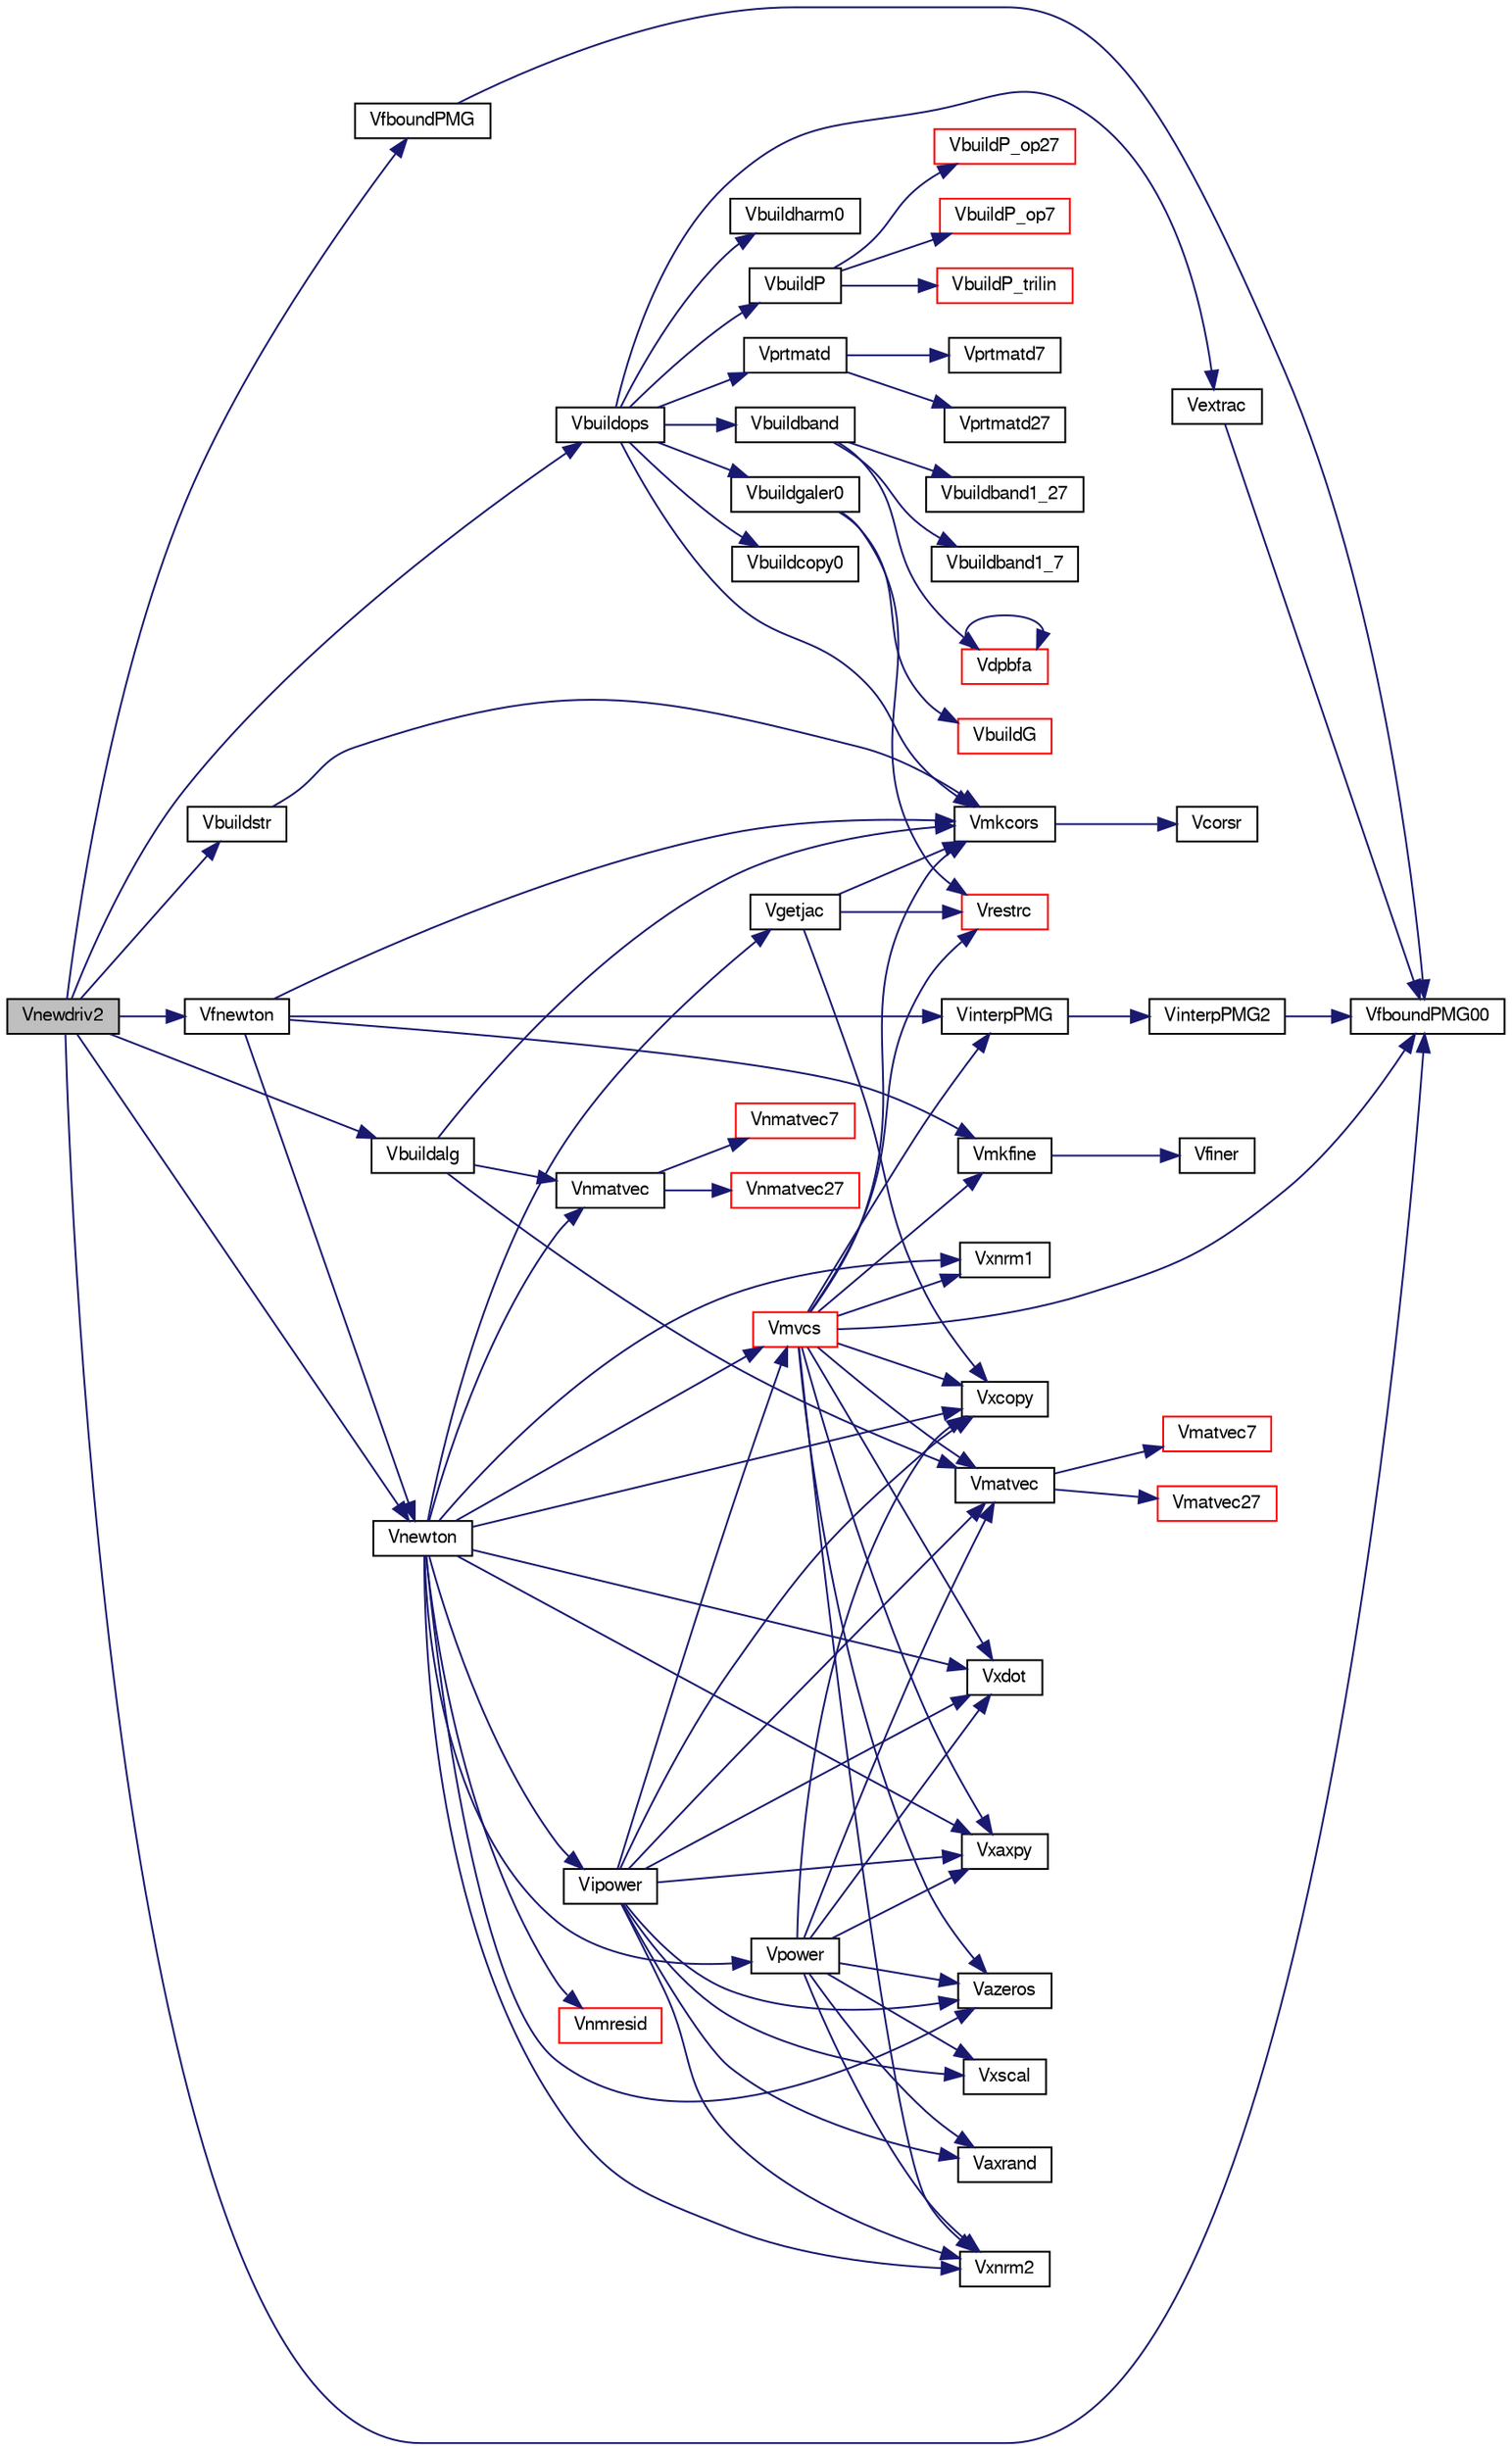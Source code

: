 digraph G
{
  edge [fontname="FreeSans",fontsize="10",labelfontname="FreeSans",labelfontsize="10"];
  node [fontname="FreeSans",fontsize="10",shape=record];
  rankdir=LR;
  Node1 [label="Vnewdriv2",height=0.2,width=0.4,color="black", fillcolor="grey75", style="filled" fontcolor="black"];
  Node1 -> Node2 [color="midnightblue",fontsize="10",style="solid",fontname="FreeSans"];
  Node2 [label="Vbuildalg",height=0.2,width=0.4,color="black", fillcolor="white", style="filled",URL="$mgsubd_8h.html#af5dcda5c3983e745a0e2cae34a4094e4",tooltip="Build RHS algebraically for analysis purposes."];
  Node2 -> Node3 [color="midnightblue",fontsize="10",style="solid",fontname="FreeSans"];
  Node3 [label="Vmatvec",height=0.2,width=0.4,color="black", fillcolor="white", style="filled",URL="$matvecd_8h.html#a3550f412c9793915998671c2c0b8df4f",tooltip="Break the matrix data-structure into diagonals and then call the matrix-vector routine."];
  Node3 -> Node4 [color="midnightblue",fontsize="10",style="solid",fontname="FreeSans"];
  Node4 [label="Vmatvec27",height=0.2,width=0.4,color="red", fillcolor="white", style="filled",URL="$matvecd_8h.html#a20925845b383dba21bf7fb7dafb340b0"];
  Node3 -> Node5 [color="midnightblue",fontsize="10",style="solid",fontname="FreeSans"];
  Node5 [label="Vmatvec7",height=0.2,width=0.4,color="red", fillcolor="white", style="filled",URL="$matvecd_8h.html#ae6b8553ded343f1ee7d0d4011a560141"];
  Node2 -> Node6 [color="midnightblue",fontsize="10",style="solid",fontname="FreeSans"];
  Node6 [label="Vmkcors",height=0.2,width=0.4,color="black", fillcolor="white", style="filled",URL="$mgsubd_8h.html#abb5cb28581c88bf4adaab11d35484ac7",tooltip="Coarsen a grid Compute the number of grid points in the coarser grid, given the number of grid points..."];
  Node6 -> Node7 [color="midnightblue",fontsize="10",style="solid",fontname="FreeSans"];
  Node7 [label="Vcorsr",height=0.2,width=0.4,color="black", fillcolor="white", style="filled",URL="$mgsubd_8h.html#aec1ae6e963b514a637ca71305e332856",tooltip="Coarsen a grid Compute the number of grid points in the coarser grid, given the number of grid points..."];
  Node2 -> Node8 [color="midnightblue",fontsize="10",style="solid",fontname="FreeSans"];
  Node8 [label="Vnmatvec",height=0.2,width=0.4,color="black", fillcolor="white", style="filled",URL="$matvecd_8h.html#afbd34b881d565b9bba4cf515e55519c8",tooltip="Break the matrix data-structure into diagonals and then call the matrix-vector routine."];
  Node8 -> Node9 [color="midnightblue",fontsize="10",style="solid",fontname="FreeSans"];
  Node9 [label="Vnmatvec27",height=0.2,width=0.4,color="red", fillcolor="white", style="filled",URL="$matvecd_8h.html#acfb01799db27c9a74dd7925a8a836dbd"];
  Node8 -> Node10 [color="midnightblue",fontsize="10",style="solid",fontname="FreeSans"];
  Node10 [label="Vnmatvec7",height=0.2,width=0.4,color="red", fillcolor="white", style="filled",URL="$matvecd_8h.html#a932505d663cc398b4f553290fcabd3d0"];
  Node1 -> Node11 [color="midnightblue",fontsize="10",style="solid",fontname="FreeSans"];
  Node11 [label="Vbuildops",height=0.2,width=0.4,color="black", fillcolor="white", style="filled",URL="$mgsubd_8h.html#a1ae001bade7ef2006a2fd9de15b9c7e3",tooltip="Build operators, boundary arrays, modify affine vectors ido==0: do only fine level ido==1: do only co..."];
  Node11 -> Node12 [color="midnightblue",fontsize="10",style="solid",fontname="FreeSans"];
  Node12 [label="Vbuildband",height=0.2,width=0.4,color="black", fillcolor="white", style="filled",URL="$build_bd_8h.html#a2df5349f181d18f4c8760d154face9a9",tooltip="Build and factor a banded matrix given a matrix in diagonal form."];
  Node12 -> Node13 [color="midnightblue",fontsize="10",style="solid",fontname="FreeSans"];
  Node13 [label="Vbuildband1_27",height=0.2,width=0.4,color="black", fillcolor="white", style="filled",URL="$build_bd_8h.html#ab16d52afd502c461d5d023c02c7d659f",tooltip="Build the operator in banded form given the 27-diagonal form."];
  Node12 -> Node14 [color="midnightblue",fontsize="10",style="solid",fontname="FreeSans"];
  Node14 [label="Vbuildband1_7",height=0.2,width=0.4,color="black", fillcolor="white", style="filled",URL="$build_bd_8h.html#a01d0f3717c0789ed0dd32393fb43b633",tooltip="Build the operator in banded form given the 7-diagonal form."];
  Node12 -> Node15 [color="midnightblue",fontsize="10",style="solid",fontname="FreeSans"];
  Node15 [label="Vdpbfa",height=0.2,width=0.4,color="red", fillcolor="white", style="filled",URL="$mlinpckd_8h.html#a7214808d99864af035c455a60255ec39"];
  Node15 -> Node15 [color="midnightblue",fontsize="10",style="solid",fontname="FreeSans"];
  Node11 -> Node16 [color="midnightblue",fontsize="10",style="solid",fontname="FreeSans"];
  Node16 [label="Vbuildcopy0",height=0.2,width=0.4,color="black", fillcolor="white", style="filled",URL="$mgsubd_8h.html#af869cb57ae08d0bcdaf96f5ee29c701a",tooltip="Produce information for a coarser grid. Also harmonically average the problem coefficients."];
  Node11 -> Node17 [color="midnightblue",fontsize="10",style="solid",fontname="FreeSans"];
  Node17 [label="Vbuildgaler0",height=0.2,width=0.4,color="black", fillcolor="white", style="filled",URL="$mgsubd_8h.html#ac3878a7358faf90a4e0e0067f0961a37",tooltip="Form the Galerkin coarse grid system."];
  Node17 -> Node18 [color="midnightblue",fontsize="10",style="solid",fontname="FreeSans"];
  Node18 [label="VbuildG",height=0.2,width=0.4,color="red", fillcolor="white", style="filled",URL="$build_gd_8h.html#acb8c5c7b632956199f40dbb3c24e65b7"];
  Node17 -> Node19 [color="midnightblue",fontsize="10",style="solid",fontname="FreeSans"];
  Node19 [label="Vrestrc",height=0.2,width=0.4,color="red", fillcolor="white", style="filled",URL="$matvecd_8h.html#aede4c916a1698890f6fdbda54778d491",tooltip="Apply the restriction operator."];
  Node11 -> Node20 [color="midnightblue",fontsize="10",style="solid",fontname="FreeSans"];
  Node20 [label="Vbuildharm0",height=0.2,width=0.4,color="black", fillcolor="white", style="filled",URL="$mgsubd_8h.html#ab81768f9181b9bdfeab930b957a7c26c",tooltip="Produce information for a coarser grid. Also harmonically average the problem coefficients."];
  Node11 -> Node21 [color="midnightblue",fontsize="10",style="solid",fontname="FreeSans"];
  Node21 [label="VbuildP",height=0.2,width=0.4,color="black", fillcolor="white", style="filled",URL="$build_pd_8h.html#a7de05fbf33504a49c87628ef9a58b26f"];
  Node21 -> Node22 [color="midnightblue",fontsize="10",style="solid",fontname="FreeSans"];
  Node22 [label="VbuildP_op27",height=0.2,width=0.4,color="red", fillcolor="white", style="filled",URL="$build_pd_8h.html#a29bc25c5ac8cb46f66230189cafb0bde"];
  Node21 -> Node23 [color="midnightblue",fontsize="10",style="solid",fontname="FreeSans"];
  Node23 [label="VbuildP_op7",height=0.2,width=0.4,color="red", fillcolor="white", style="filled",URL="$build_pd_8h.html#aa014512f6de4184668d69e35e5caae78"];
  Node21 -> Node24 [color="midnightblue",fontsize="10",style="solid",fontname="FreeSans"];
  Node24 [label="VbuildP_trilin",height=0.2,width=0.4,color="red", fillcolor="white", style="filled",URL="$build_pd_8h.html#a73ebfb2bcca51a04b10be1fc19317dc5"];
  Node11 -> Node25 [color="midnightblue",fontsize="10",style="solid",fontname="FreeSans"];
  Node25 [label="Vextrac",height=0.2,width=0.4,color="black", fillcolor="white", style="filled",URL="$matvecd_8h.html#afa446fbf1bb85646b186469db9768ab8",tooltip="Simple injection of a fine grid function into coarse grid."];
  Node25 -> Node26 [color="midnightblue",fontsize="10",style="solid",fontname="FreeSans"];
  Node26 [label="VfboundPMG00",height=0.2,width=0.4,color="black", fillcolor="white", style="filled",URL="$mikpckd_8h.html#aa5cd2792bb251ae2ee940d0b7de06a42",tooltip="Initialize a grid function to have a zero boundary value."];
  Node11 -> Node6 [color="midnightblue",fontsize="10",style="solid",fontname="FreeSans"];
  Node11 -> Node27 [color="midnightblue",fontsize="10",style="solid",fontname="FreeSans"];
  Node27 [label="Vprtmatd",height=0.2,width=0.4,color="black", fillcolor="white", style="filled",URL="$mikpckd_8h.html#a4bf7ed81bbcfc630677a68ff3ef78570"];
  Node27 -> Node28 [color="midnightblue",fontsize="10",style="solid",fontname="FreeSans"];
  Node28 [label="Vprtmatd27",height=0.2,width=0.4,color="black", fillcolor="white", style="filled",URL="$mikpckd_8h.html#af7209a810d264ba210ccffbf2bd8ab1f"];
  Node27 -> Node29 [color="midnightblue",fontsize="10",style="solid",fontname="FreeSans"];
  Node29 [label="Vprtmatd7",height=0.2,width=0.4,color="black", fillcolor="white", style="filled",URL="$mikpckd_8h.html#acb52d22ecea1bfa2231e21ae2a36f69f"];
  Node1 -> Node30 [color="midnightblue",fontsize="10",style="solid",fontname="FreeSans"];
  Node30 [label="Vbuildstr",height=0.2,width=0.4,color="black", fillcolor="white", style="filled",URL="$mgsubd_8h.html#a81ac80afc08fb27607efdc5c9e97ceaa",tooltip="Build the nexted operator framework in the array iz."];
  Node30 -> Node6 [color="midnightblue",fontsize="10",style="solid",fontname="FreeSans"];
  Node1 -> Node31 [color="midnightblue",fontsize="10",style="solid",fontname="FreeSans"];
  Node31 [label="VfboundPMG",height=0.2,width=0.4,color="black", fillcolor="white", style="filled",URL="$mikpckd_8h.html#a04aca6300210f7c190bda51d25fe2bd4",tooltip="Initialize a grid function to have a certain boundary value,."];
  Node31 -> Node26 [color="midnightblue",fontsize="10",style="solid",fontname="FreeSans"];
  Node1 -> Node26 [color="midnightblue",fontsize="10",style="solid",fontname="FreeSans"];
  Node1 -> Node32 [color="midnightblue",fontsize="10",style="solid",fontname="FreeSans"];
  Node32 [label="Vfnewton",height=0.2,width=0.4,color="black", fillcolor="white", style="filled",URL="$newtond_8h.html#af57dd61aeb1cc91a734b7ae494998b45",tooltip="Nested iteration for an inexact-newton-multilevel method."];
  Node32 -> Node33 [color="midnightblue",fontsize="10",style="solid",fontname="FreeSans"];
  Node33 [label="VinterpPMG",height=0.2,width=0.4,color="black", fillcolor="white", style="filled",URL="$matvecd_8h.html#a9c1d062d8b452deeffc8e759fdc8f246",tooltip="Apply the prolongation operator."];
  Node33 -> Node34 [color="midnightblue",fontsize="10",style="solid",fontname="FreeSans"];
  Node34 [label="VinterpPMG2",height=0.2,width=0.4,color="black", fillcolor="white", style="filled",URL="$matvecd_8h.html#a5d497618aca91752806dbae6e0d94626"];
  Node34 -> Node26 [color="midnightblue",fontsize="10",style="solid",fontname="FreeSans"];
  Node32 -> Node6 [color="midnightblue",fontsize="10",style="solid",fontname="FreeSans"];
  Node32 -> Node35 [color="midnightblue",fontsize="10",style="solid",fontname="FreeSans"];
  Node35 [label="Vmkfine",height=0.2,width=0.4,color="black", fillcolor="white", style="filled",URL="$mgsubd_8h.html#a7b0bd272745e2c31bf1ebc11a8d40b2d",tooltip="Refine a grid Compute the number of grid points in the finer grid, given the number of grid points in..."];
  Node35 -> Node36 [color="midnightblue",fontsize="10",style="solid",fontname="FreeSans"];
  Node36 [label="Vfiner",height=0.2,width=0.4,color="black", fillcolor="white", style="filled",URL="$mgsubd_8h.html#a289005afa37681fe1162a04291037413",tooltip="Refine a grid Compute the number of grid points in the finer grid, given the number of grid points in..."];
  Node32 -> Node37 [color="midnightblue",fontsize="10",style="solid",fontname="FreeSans"];
  Node37 [label="Vnewton",height=0.2,width=0.4,color="black", fillcolor="white", style="filled",URL="$newtond_8h.html#a218aef2ec11ca80de45a5bcfa089cd9e",tooltip="Inexact-newton-multilevel method."];
  Node37 -> Node38 [color="midnightblue",fontsize="10",style="solid",fontname="FreeSans"];
  Node38 [label="Vazeros",height=0.2,width=0.4,color="black", fillcolor="white", style="filled",URL="$mikpckd_8h.html#ad9648f5e231786d88b395ba412063c4b",tooltip="Zero out operation for a grid function, including boundary values."];
  Node37 -> Node39 [color="midnightblue",fontsize="10",style="solid",fontname="FreeSans"];
  Node39 [label="Vgetjac",height=0.2,width=0.4,color="black", fillcolor="white", style="filled",URL="$newtond_8h.html#a458b63cb21cb123da5e3e079eb5d81b8",tooltip="Form the jacobian system."];
  Node39 -> Node6 [color="midnightblue",fontsize="10",style="solid",fontname="FreeSans"];
  Node39 -> Node19 [color="midnightblue",fontsize="10",style="solid",fontname="FreeSans"];
  Node39 -> Node40 [color="midnightblue",fontsize="10",style="solid",fontname="FreeSans"];
  Node40 [label="Vxcopy",height=0.2,width=0.4,color="black", fillcolor="white", style="filled",URL="$mikpckd_8h.html#a964d91008dba76f460e36b9a207fb2af",tooltip="Copy operation for a grid function with boundary values. Quite simply copies one 3d matrix to another..."];
  Node37 -> Node41 [color="midnightblue",fontsize="10",style="solid",fontname="FreeSans"];
  Node41 [label="Vipower",height=0.2,width=0.4,color="black", fillcolor="white", style="filled",URL="$powerd_8h.html#a216315908e761d09584f0f4a6613132c",tooltip="Standard inverse power method for minimum eigenvalue estimation."];
  Node41 -> Node42 [color="midnightblue",fontsize="10",style="solid",fontname="FreeSans"];
  Node42 [label="Vaxrand",height=0.2,width=0.4,color="black", fillcolor="white", style="filled",URL="$mikpckd_8h.html#a0cc1b42e9c573d4c0b960afda283b0b1",tooltip="Fill grid function with random values, including boundary values."];
  Node41 -> Node38 [color="midnightblue",fontsize="10",style="solid",fontname="FreeSans"];
  Node41 -> Node3 [color="midnightblue",fontsize="10",style="solid",fontname="FreeSans"];
  Node41 -> Node43 [color="midnightblue",fontsize="10",style="solid",fontname="FreeSans"];
  Node43 [label="Vmvcs",height=0.2,width=0.4,color="red", fillcolor="white", style="filled",URL="$mgcsd_8h.html#ab7f955448bd40d97f3b1b3ac91b9f21c",tooltip="Screaming linear multilevel method."];
  Node43 -> Node38 [color="midnightblue",fontsize="10",style="solid",fontname="FreeSans"];
  Node43 -> Node26 [color="midnightblue",fontsize="10",style="solid",fontname="FreeSans"];
  Node43 -> Node33 [color="midnightblue",fontsize="10",style="solid",fontname="FreeSans"];
  Node43 -> Node3 [color="midnightblue",fontsize="10",style="solid",fontname="FreeSans"];
  Node43 -> Node6 [color="midnightblue",fontsize="10",style="solid",fontname="FreeSans"];
  Node43 -> Node35 [color="midnightblue",fontsize="10",style="solid",fontname="FreeSans"];
  Node43 -> Node19 [color="midnightblue",fontsize="10",style="solid",fontname="FreeSans"];
  Node43 -> Node44 [color="midnightblue",fontsize="10",style="solid",fontname="FreeSans"];
  Node44 [label="Vxaxpy",height=0.2,width=0.4,color="black", fillcolor="white", style="filled",URL="$mikpckd_8h.html#ac453601512aae1d82a7bf7c14326f0b6",tooltip="saxpy operation for a grid function with boundary values."];
  Node43 -> Node40 [color="midnightblue",fontsize="10",style="solid",fontname="FreeSans"];
  Node43 -> Node45 [color="midnightblue",fontsize="10",style="solid",fontname="FreeSans"];
  Node45 [label="Vxdot",height=0.2,width=0.4,color="black", fillcolor="white", style="filled",URL="$mikpckd_8h.html#a3f117cfb2336b1291164ef351dd2bd69",tooltip="Inner product operation for a grid function with boundary values."];
  Node43 -> Node46 [color="midnightblue",fontsize="10",style="solid",fontname="FreeSans"];
  Node46 [label="Vxnrm1",height=0.2,width=0.4,color="black", fillcolor="white", style="filled",URL="$mikpckd_8h.html#ae89d002951e3c000702b22cc44bc9b3c",tooltip="Norm operation for a grid function with boundary values."];
  Node43 -> Node47 [color="midnightblue",fontsize="10",style="solid",fontname="FreeSans"];
  Node47 [label="Vxnrm2",height=0.2,width=0.4,color="black", fillcolor="white", style="filled",URL="$mikpckd_8h.html#ac7a7f2c804a247ec8b5aea45058e1d26",tooltip="Norm operation for a grid function with boundary values."];
  Node41 -> Node44 [color="midnightblue",fontsize="10",style="solid",fontname="FreeSans"];
  Node41 -> Node40 [color="midnightblue",fontsize="10",style="solid",fontname="FreeSans"];
  Node41 -> Node45 [color="midnightblue",fontsize="10",style="solid",fontname="FreeSans"];
  Node41 -> Node47 [color="midnightblue",fontsize="10",style="solid",fontname="FreeSans"];
  Node41 -> Node48 [color="midnightblue",fontsize="10",style="solid",fontname="FreeSans"];
  Node48 [label="Vxscal",height=0.2,width=0.4,color="black", fillcolor="white", style="filled",URL="$mikpckd_8h.html#a678a92f4fb3447e6dbbc97bef28e160e",tooltip="Scale operation for a grid function with boundary values."];
  Node37 -> Node43 [color="midnightblue",fontsize="10",style="solid",fontname="FreeSans"];
  Node37 -> Node8 [color="midnightblue",fontsize="10",style="solid",fontname="FreeSans"];
  Node37 -> Node49 [color="midnightblue",fontsize="10",style="solid",fontname="FreeSans"];
  Node49 [label="Vnmresid",height=0.2,width=0.4,color="red", fillcolor="white", style="filled",URL="$matvecd_8h.html#acb2fd32fc0aa12d56b7620ae0a7712e1",tooltip="Break the matrix data-structure into diagonals and then call the residual routine."];
  Node37 -> Node50 [color="midnightblue",fontsize="10",style="solid",fontname="FreeSans"];
  Node50 [label="Vpower",height=0.2,width=0.4,color="black", fillcolor="white", style="filled",URL="$powerd_8h.html#adbff80ddaeeb1efd8ad2a9cd1cfad1da",tooltip="Standard power method for maximum eigenvalue estimation of a matrix c* c*."];
  Node50 -> Node42 [color="midnightblue",fontsize="10",style="solid",fontname="FreeSans"];
  Node50 -> Node38 [color="midnightblue",fontsize="10",style="solid",fontname="FreeSans"];
  Node50 -> Node3 [color="midnightblue",fontsize="10",style="solid",fontname="FreeSans"];
  Node50 -> Node44 [color="midnightblue",fontsize="10",style="solid",fontname="FreeSans"];
  Node50 -> Node40 [color="midnightblue",fontsize="10",style="solid",fontname="FreeSans"];
  Node50 -> Node45 [color="midnightblue",fontsize="10",style="solid",fontname="FreeSans"];
  Node50 -> Node47 [color="midnightblue",fontsize="10",style="solid",fontname="FreeSans"];
  Node50 -> Node48 [color="midnightblue",fontsize="10",style="solid",fontname="FreeSans"];
  Node37 -> Node44 [color="midnightblue",fontsize="10",style="solid",fontname="FreeSans"];
  Node37 -> Node40 [color="midnightblue",fontsize="10",style="solid",fontname="FreeSans"];
  Node37 -> Node45 [color="midnightblue",fontsize="10",style="solid",fontname="FreeSans"];
  Node37 -> Node46 [color="midnightblue",fontsize="10",style="solid",fontname="FreeSans"];
  Node37 -> Node47 [color="midnightblue",fontsize="10",style="solid",fontname="FreeSans"];
  Node1 -> Node37 [color="midnightblue",fontsize="10",style="solid",fontname="FreeSans"];
}

